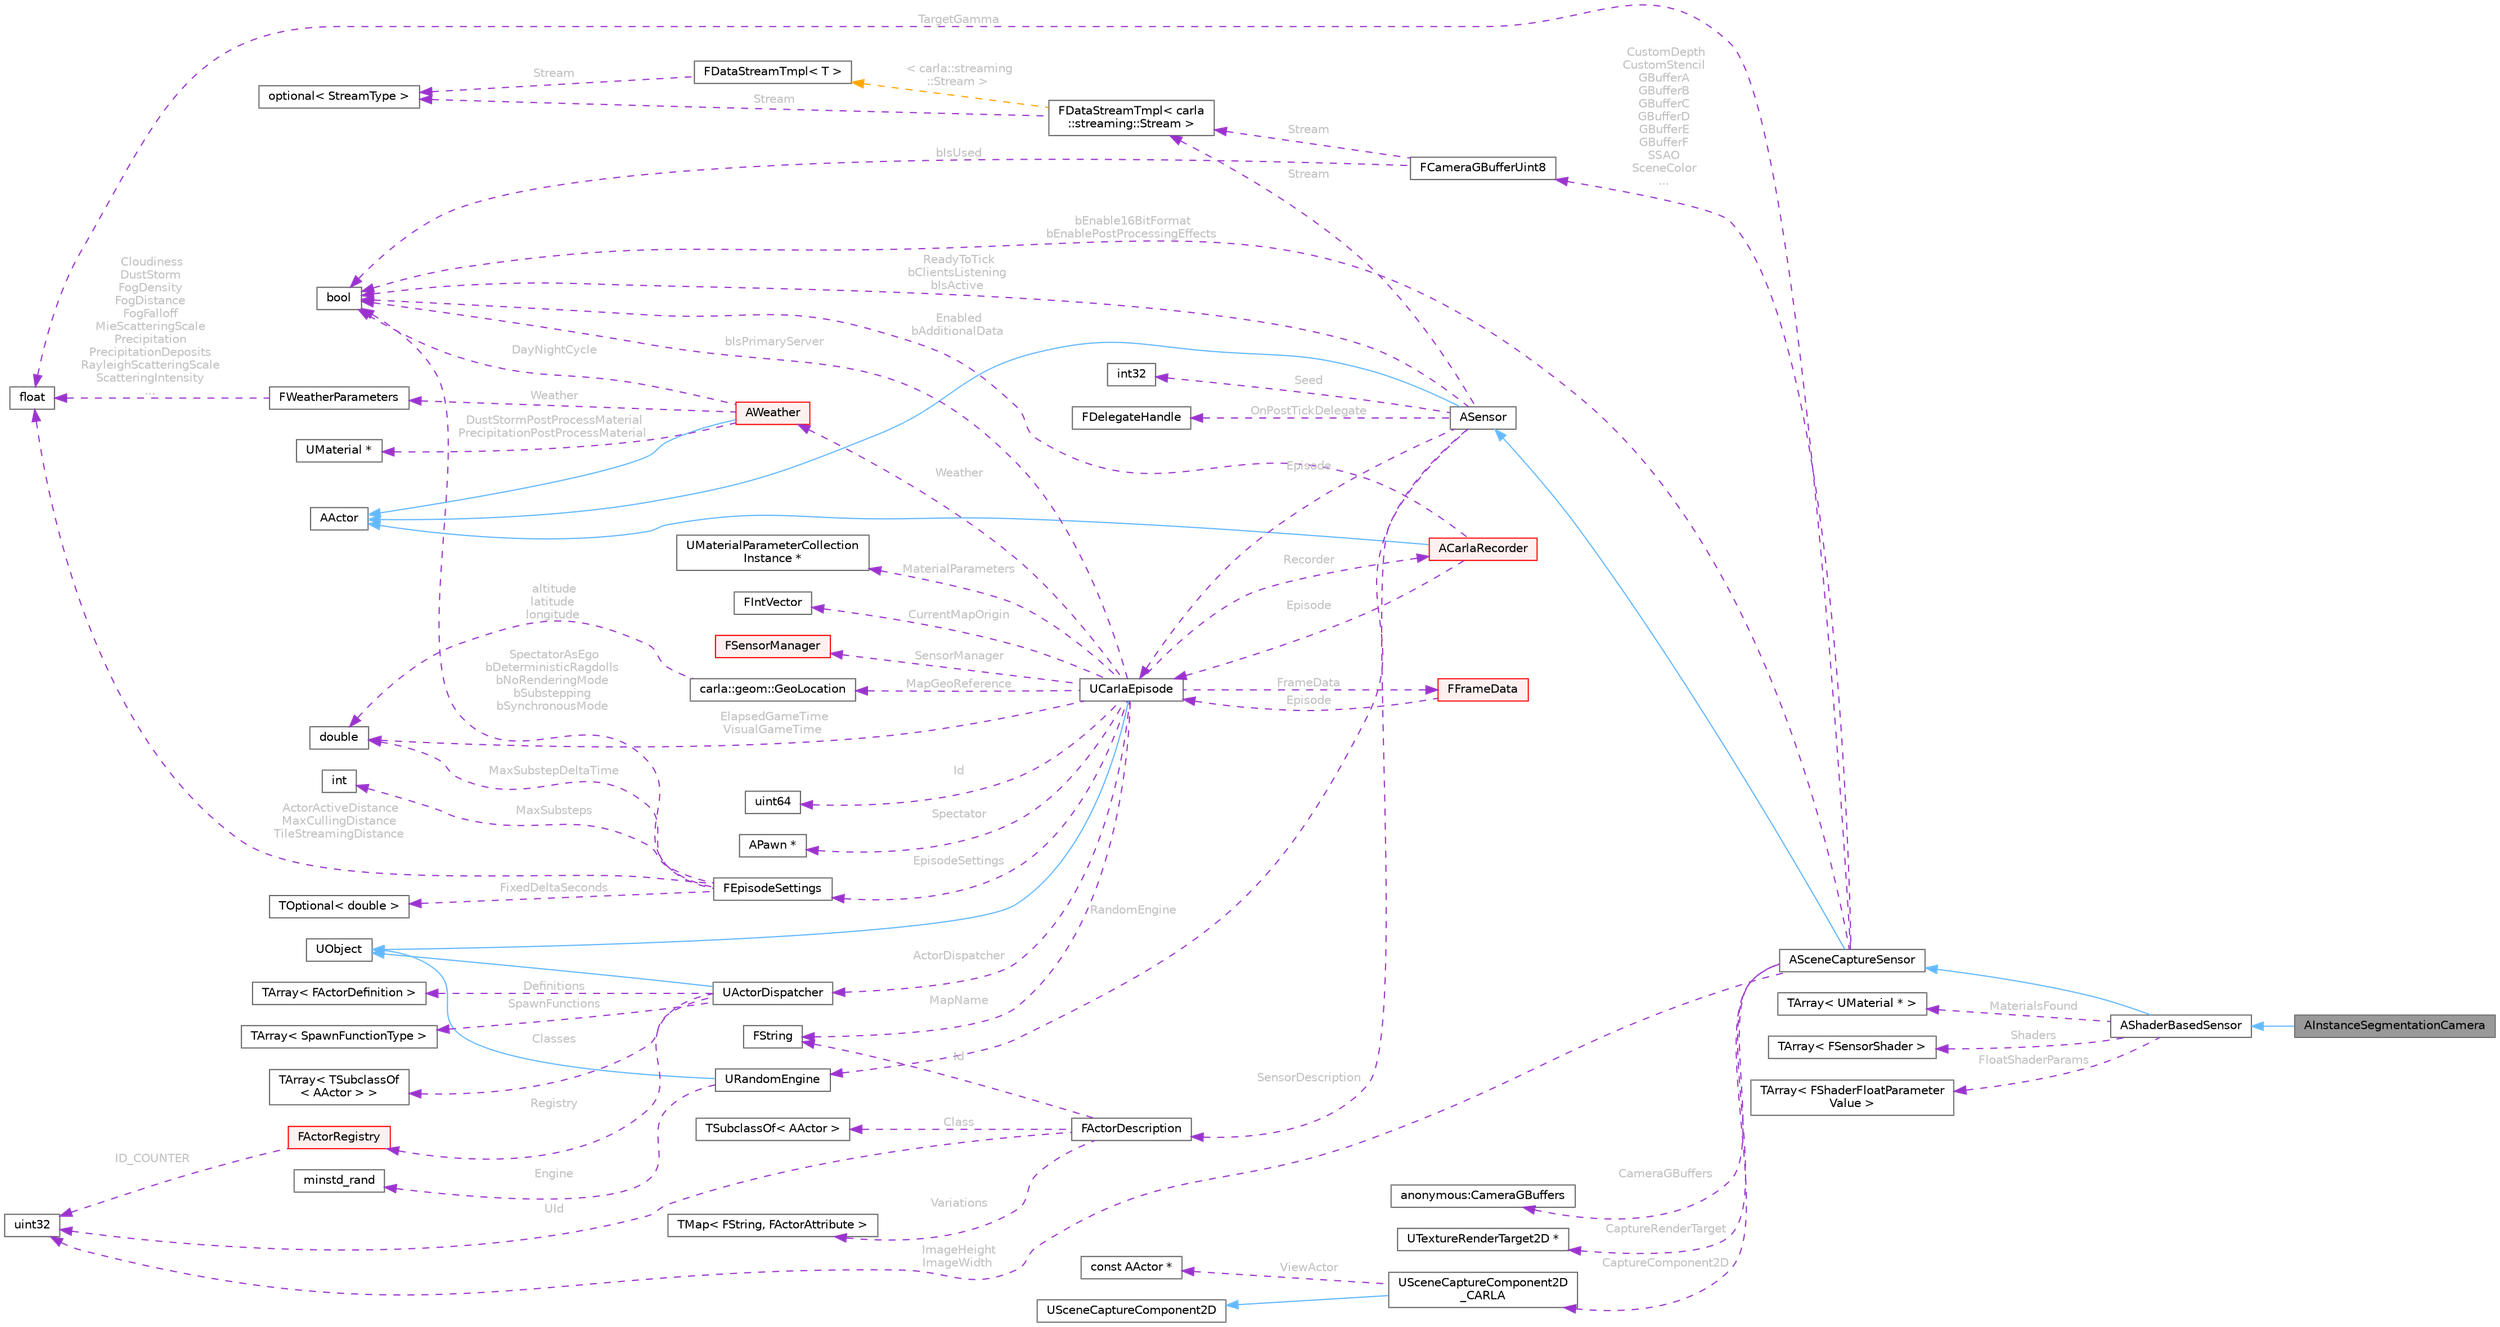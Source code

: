 digraph "AInstanceSegmentationCamera"
{
 // INTERACTIVE_SVG=YES
 // LATEX_PDF_SIZE
  bgcolor="transparent";
  edge [fontname=Helvetica,fontsize=10,labelfontname=Helvetica,labelfontsize=10];
  node [fontname=Helvetica,fontsize=10,shape=box,height=0.2,width=0.4];
  rankdir="LR";
  Node1 [id="Node000001",label="AInstanceSegmentationCamera",height=0.2,width=0.4,color="gray40", fillcolor="grey60", style="filled", fontcolor="black",tooltip="Sensor that produces \"Instance segmentation\" images."];
  Node2 -> Node1 [id="edge1_Node000001_Node000002",dir="back",color="steelblue1",style="solid",tooltip=" "];
  Node2 [id="Node000002",label="AShaderBasedSensor",height=0.2,width=0.4,color="gray40", fillcolor="white", style="filled",URL="$da/dd3/classAShaderBasedSensor.html",tooltip="A sensor that produces data by applying post-process materials (shaders) to a scene capture image."];
  Node3 -> Node2 [id="edge2_Node000002_Node000003",dir="back",color="steelblue1",style="solid",tooltip=" "];
  Node3 [id="Node000003",label="ASceneCaptureSensor",height=0.2,width=0.4,color="gray40", fillcolor="white", style="filled",URL="$d4/d60/classASceneCaptureSensor.html",tooltip="Base class for sensors using a USceneCaptureComponent2D for rendering the scene."];
  Node4 -> Node3 [id="edge3_Node000003_Node000004",dir="back",color="steelblue1",style="solid",tooltip=" "];
  Node4 [id="Node000004",label="ASensor",height=0.2,width=0.4,color="gray40", fillcolor="white", style="filled",URL="$d3/d01/classASensor.html",tooltip="Base class for sensors."];
  Node5 -> Node4 [id="edge4_Node000004_Node000005",dir="back",color="steelblue1",style="solid",tooltip=" "];
  Node5 [id="Node000005",label="AActor",height=0.2,width=0.4,color="gray40", fillcolor="white", style="filled",URL="$d1/da4/classAActor.html",tooltip=" "];
  Node6 -> Node4 [id="edge5_Node000004_Node000006",dir="back",color="darkorchid3",style="dashed",tooltip=" ",label=" Seed",fontcolor="grey" ];
  Node6 [id="Node000006",label="int32",height=0.2,width=0.4,color="gray40", fillcolor="white", style="filled",tooltip=" "];
  Node7 -> Node4 [id="edge6_Node000004_Node000007",dir="back",color="darkorchid3",style="dashed",tooltip=" ",label=" RandomEngine",fontcolor="grey" ];
  Node7 [id="Node000007",label="URandomEngine",height=0.2,width=0.4,color="gray40", fillcolor="white", style="filled",URL="$d2/d4b/classURandomEngine.html",tooltip=" "];
  Node8 -> Node7 [id="edge7_Node000007_Node000008",dir="back",color="steelblue1",style="solid",tooltip=" "];
  Node8 [id="Node000008",label="UObject",height=0.2,width=0.4,color="gray40", fillcolor="white", style="filled",URL="$df/def/classUObject.html",tooltip=" "];
  Node9 -> Node7 [id="edge8_Node000007_Node000009",dir="back",color="darkorchid3",style="dashed",tooltip=" ",label=" Engine",fontcolor="grey" ];
  Node9 [id="Node000009",label="minstd_rand",height=0.2,width=0.4,color="gray40", fillcolor="white", style="filled",tooltip=" "];
  Node10 -> Node4 [id="edge9_Node000004_Node000010",dir="back",color="darkorchid3",style="dashed",tooltip=" ",label=" ReadyToTick\nbClientsListening\nbIsActive",fontcolor="grey" ];
  Node10 [id="Node000010",label="bool",height=0.2,width=0.4,color="gray40", fillcolor="white", style="filled",tooltip=" "];
  Node11 -> Node4 [id="edge10_Node000004_Node000011",dir="back",color="darkorchid3",style="dashed",tooltip=" ",label=" Stream",fontcolor="grey" ];
  Node11 [id="Node000011",label="FDataStreamTmpl\< carla\l::streaming::Stream \>",height=0.2,width=0.4,color="gray40", fillcolor="white", style="filled",URL="$d4/d9c/classFDataStreamTmpl.html",tooltip=" "];
  Node12 -> Node11 [id="edge11_Node000011_Node000012",dir="back",color="darkorchid3",style="dashed",tooltip=" ",label=" Stream",fontcolor="grey" ];
  Node12 [id="Node000012",label="optional\< StreamType \>",height=0.2,width=0.4,color="gray40", fillcolor="white", style="filled",tooltip=" "];
  Node13 -> Node11 [id="edge12_Node000011_Node000013",dir="back",color="orange",style="dashed",tooltip=" ",label=" \< carla::streaming\l::Stream \>",fontcolor="grey" ];
  Node13 [id="Node000013",label="FDataStreamTmpl\< T \>",height=0.2,width=0.4,color="gray40", fillcolor="white", style="filled",URL="$d4/d9c/classFDataStreamTmpl.html",tooltip="A streaming channel for sending sensor data to clients."];
  Node12 -> Node13 [id="edge13_Node000013_Node000012",dir="back",color="darkorchid3",style="dashed",tooltip=" ",label=" Stream",fontcolor="grey" ];
  Node14 -> Node4 [id="edge14_Node000004_Node000014",dir="back",color="darkorchid3",style="dashed",tooltip=" ",label=" OnPostTickDelegate",fontcolor="grey" ];
  Node14 [id="Node000014",label="FDelegateHandle",height=0.2,width=0.4,color="gray40", fillcolor="white", style="filled",tooltip=" "];
  Node15 -> Node4 [id="edge15_Node000004_Node000015",dir="back",color="darkorchid3",style="dashed",tooltip=" ",label=" SensorDescription",fontcolor="grey" ];
  Node15 [id="Node000015",label="FActorDescription",height=0.2,width=0.4,color="gray40", fillcolor="white", style="filled",URL="$d0/df6/structFActorDescription.html",tooltip="A description of a Carla Actor with all its variation."];
  Node16 -> Node15 [id="edge16_Node000015_Node000016",dir="back",color="darkorchid3",style="dashed",tooltip=" ",label=" UId",fontcolor="grey" ];
  Node16 [id="Node000016",label="uint32",height=0.2,width=0.4,color="gray40", fillcolor="white", style="filled",tooltip=" "];
  Node17 -> Node15 [id="edge17_Node000015_Node000017",dir="back",color="darkorchid3",style="dashed",tooltip=" ",label=" Id",fontcolor="grey" ];
  Node17 [id="Node000017",label="FString",height=0.2,width=0.4,color="gray40", fillcolor="white", style="filled",tooltip=" "];
  Node18 -> Node15 [id="edge18_Node000015_Node000018",dir="back",color="darkorchid3",style="dashed",tooltip=" ",label=" Class",fontcolor="grey" ];
  Node18 [id="Node000018",label="TSubclassOf\< AActor \>",height=0.2,width=0.4,color="gray40", fillcolor="white", style="filled",tooltip=" "];
  Node19 -> Node15 [id="edge19_Node000015_Node000019",dir="back",color="darkorchid3",style="dashed",tooltip=" ",label=" Variations",fontcolor="grey" ];
  Node19 [id="Node000019",label="TMap\< FString, FActorAttribute \>",height=0.2,width=0.4,color="gray40", fillcolor="white", style="filled",tooltip=" "];
  Node20 -> Node4 [id="edge20_Node000004_Node000020",dir="back",color="darkorchid3",style="dashed",tooltip=" ",label=" Episode",fontcolor="grey" ];
  Node20 [id="Node000020",label="UCarlaEpisode",height=0.2,width=0.4,color="gray40", fillcolor="white", style="filled",URL="$dc/d84/classUCarlaEpisode.html",tooltip="A simulation episode."];
  Node8 -> Node20 [id="edge21_Node000020_Node000008",dir="back",color="steelblue1",style="solid",tooltip=" "];
  Node10 -> Node20 [id="edge22_Node000020_Node000010",dir="back",color="darkorchid3",style="dashed",tooltip=" ",label=" bIsPrimaryServer",fontcolor="grey" ];
  Node21 -> Node20 [id="edge23_Node000020_Node000021",dir="back",color="darkorchid3",style="dashed",tooltip=" ",label=" Id",fontcolor="grey" ];
  Node21 [id="Node000021",label="uint64",height=0.2,width=0.4,color="gray40", fillcolor="white", style="filled",tooltip=" "];
  Node22 -> Node20 [id="edge24_Node000020_Node000022",dir="back",color="darkorchid3",style="dashed",tooltip=" ",label=" ElapsedGameTime\nVisualGameTime",fontcolor="grey" ];
  Node22 [id="Node000022",label="double",height=0.2,width=0.4,color="gray40", fillcolor="white", style="filled",tooltip=" "];
  Node17 -> Node20 [id="edge25_Node000020_Node000017",dir="back",color="darkorchid3",style="dashed",tooltip=" ",label=" MapName",fontcolor="grey" ];
  Node23 -> Node20 [id="edge26_Node000020_Node000023",dir="back",color="darkorchid3",style="dashed",tooltip=" ",label=" EpisodeSettings",fontcolor="grey" ];
  Node23 [id="Node000023",label="FEpisodeSettings",height=0.2,width=0.4,color="gray40", fillcolor="white", style="filled",URL="$da/d6e/structFEpisodeSettings.html",tooltip=" "];
  Node10 -> Node23 [id="edge27_Node000023_Node000010",dir="back",color="darkorchid3",style="dashed",tooltip=" ",label=" SpectatorAsEgo\nbDeterministicRagdolls\nbNoRenderingMode\nbSubstepping\nbSynchronousMode",fontcolor="grey" ];
  Node24 -> Node23 [id="edge28_Node000023_Node000024",dir="back",color="darkorchid3",style="dashed",tooltip=" ",label=" FixedDeltaSeconds",fontcolor="grey" ];
  Node24 [id="Node000024",label="TOptional\< double \>",height=0.2,width=0.4,color="gray40", fillcolor="white", style="filled",tooltip=" "];
  Node22 -> Node23 [id="edge29_Node000023_Node000022",dir="back",color="darkorchid3",style="dashed",tooltip=" ",label=" MaxSubstepDeltaTime",fontcolor="grey" ];
  Node25 -> Node23 [id="edge30_Node000023_Node000025",dir="back",color="darkorchid3",style="dashed",tooltip=" ",label=" MaxSubsteps",fontcolor="grey" ];
  Node25 [id="Node000025",label="int",height=0.2,width=0.4,color="gray40", fillcolor="white", style="filled",tooltip=" "];
  Node26 -> Node23 [id="edge31_Node000023_Node000026",dir="back",color="darkorchid3",style="dashed",tooltip=" ",label=" ActorActiveDistance\nMaxCullingDistance\nTileStreamingDistance",fontcolor="grey" ];
  Node26 [id="Node000026",label="float",height=0.2,width=0.4,color="gray40", fillcolor="white", style="filled",tooltip=" "];
  Node27 -> Node20 [id="edge32_Node000020_Node000027",dir="back",color="darkorchid3",style="dashed",tooltip=" ",label=" ActorDispatcher",fontcolor="grey" ];
  Node27 [id="Node000027",label="UActorDispatcher",height=0.2,width=0.4,color="gray40", fillcolor="white", style="filled",URL="$d7/d90/classUActorDispatcher.html",tooltip="Object in charge of binding ActorDefinitions to spawn functions, as well as keeping the registry of a..."];
  Node8 -> Node27 [id="edge33_Node000027_Node000008",dir="back",color="steelblue1",style="solid",tooltip=" "];
  Node28 -> Node27 [id="edge34_Node000027_Node000028",dir="back",color="darkorchid3",style="dashed",tooltip=" ",label=" Definitions",fontcolor="grey" ];
  Node28 [id="Node000028",label="TArray\< FActorDefinition \>",height=0.2,width=0.4,color="gray40", fillcolor="white", style="filled",tooltip=" "];
  Node29 -> Node27 [id="edge35_Node000027_Node000029",dir="back",color="darkorchid3",style="dashed",tooltip=" ",label=" SpawnFunctions",fontcolor="grey" ];
  Node29 [id="Node000029",label="TArray\< SpawnFunctionType \>",height=0.2,width=0.4,color="gray40", fillcolor="white", style="filled",tooltip=" "];
  Node30 -> Node27 [id="edge36_Node000027_Node000030",dir="back",color="darkorchid3",style="dashed",tooltip=" ",label=" Classes",fontcolor="grey" ];
  Node30 [id="Node000030",label="TArray\< TSubclassOf\l\< AActor \> \>",height=0.2,width=0.4,color="gray40", fillcolor="white", style="filled",tooltip=" "];
  Node31 -> Node27 [id="edge37_Node000027_Node000031",dir="back",color="darkorchid3",style="dashed",tooltip=" ",label=" Registry",fontcolor="grey" ];
  Node31 [id="Node000031",label="FActorRegistry",height=0.2,width=0.4,color="red", fillcolor="#FFF0F0", style="filled",URL="$df/db5/classFActorRegistry.html",tooltip="A registry of all the Carla actors."];
  Node16 -> Node31 [id="edge38_Node000031_Node000016",dir="back",color="darkorchid3",style="dashed",tooltip=" ",label=" ID_COUNTER",fontcolor="grey" ];
  Node35 -> Node20 [id="edge39_Node000020_Node000035",dir="back",color="darkorchid3",style="dashed",tooltip=" ",label=" Spectator",fontcolor="grey" ];
  Node35 [id="Node000035",label="APawn *",height=0.2,width=0.4,color="gray40", fillcolor="white", style="filled",tooltip=" "];
  Node36 -> Node20 [id="edge40_Node000020_Node000036",dir="back",color="darkorchid3",style="dashed",tooltip=" ",label=" Weather",fontcolor="grey" ];
  Node36 [id="Node000036",label="AWeather",height=0.2,width=0.4,color="red", fillcolor="#FFF0F0", style="filled",URL="$de/d75/classAWeather.html",tooltip=" "];
  Node5 -> Node36 [id="edge41_Node000036_Node000005",dir="back",color="steelblue1",style="solid",tooltip=" "];
  Node37 -> Node36 [id="edge42_Node000036_Node000037",dir="back",color="darkorchid3",style="dashed",tooltip=" ",label=" Weather",fontcolor="grey" ];
  Node37 [id="Node000037",label="FWeatherParameters",height=0.2,width=0.4,color="gray40", fillcolor="white", style="filled",URL="$dd/d9b/structFWeatherParameters.html",tooltip=" "];
  Node26 -> Node37 [id="edge43_Node000037_Node000026",dir="back",color="darkorchid3",style="dashed",tooltip=" ",label=" Cloudiness\nDustStorm\nFogDensity\nFogDistance\nFogFalloff\nMieScatteringScale\nPrecipitation\nPrecipitationDeposits\nRayleighScatteringScale\nScatteringIntensity\n...",fontcolor="grey" ];
  Node38 -> Node36 [id="edge44_Node000036_Node000038",dir="back",color="darkorchid3",style="dashed",tooltip=" ",label=" DustStormPostProcessMaterial\nPrecipitationPostProcessMaterial",fontcolor="grey" ];
  Node38 [id="Node000038",label="UMaterial *",height=0.2,width=0.4,color="gray40", fillcolor="white", style="filled",tooltip=" "];
  Node10 -> Node36 [id="edge45_Node000036_Node000010",dir="back",color="darkorchid3",style="dashed",tooltip=" ",label=" DayNightCycle",fontcolor="grey" ];
  Node40 -> Node20 [id="edge46_Node000020_Node000040",dir="back",color="darkorchid3",style="dashed",tooltip=" ",label=" MaterialParameters",fontcolor="grey" ];
  Node40 [id="Node000040",label="UMaterialParameterCollection\lInstance *",height=0.2,width=0.4,color="gray40", fillcolor="white", style="filled",tooltip=" "];
  Node41 -> Node20 [id="edge47_Node000020_Node000041",dir="back",color="darkorchid3",style="dashed",tooltip=" ",label=" Recorder",fontcolor="grey" ];
  Node41 [id="Node000041",label="ACarlaRecorder",height=0.2,width=0.4,color="red", fillcolor="#FFF0F0", style="filled",URL="$dd/db9/classACarlaRecorder.html",tooltip="Recorder for the simulation"];
  Node5 -> Node41 [id="edge48_Node000041_Node000005",dir="back",color="steelblue1",style="solid",tooltip=" "];
  Node10 -> Node41 [id="edge49_Node000041_Node000010",dir="back",color="darkorchid3",style="dashed",tooltip=" ",label=" Enabled\nbAdditionalData",fontcolor="grey" ];
  Node20 -> Node41 [id="edge50_Node000041_Node000020",dir="back",color="darkorchid3",style="dashed",tooltip=" ",label=" Episode",fontcolor="grey" ];
  Node131 -> Node20 [id="edge51_Node000020_Node000131",dir="back",color="darkorchid3",style="dashed",tooltip=" ",label=" MapGeoReference",fontcolor="grey" ];
  Node131 [id="Node000131",label="carla::geom::GeoLocation",height=0.2,width=0.4,color="gray40", fillcolor="white", style="filled",URL="$d3/df4/classcarla_1_1geom_1_1GeoLocation.html",tooltip=" "];
  Node22 -> Node131 [id="edge52_Node000131_Node000022",dir="back",color="darkorchid3",style="dashed",tooltip=" ",label=" altitude\nlatitude\nlongitude",fontcolor="grey" ];
  Node132 -> Node20 [id="edge53_Node000020_Node000132",dir="back",color="darkorchid3",style="dashed",tooltip=" ",label=" CurrentMapOrigin",fontcolor="grey" ];
  Node132 [id="Node000132",label="FIntVector",height=0.2,width=0.4,color="gray40", fillcolor="white", style="filled",tooltip=" "];
  Node133 -> Node20 [id="edge54_Node000020_Node000133",dir="back",color="darkorchid3",style="dashed",tooltip=" ",label=" FrameData",fontcolor="grey" ];
  Node133 [id="Node000133",label="FFrameData",height=0.2,width=0.4,color="red", fillcolor="#FFF0F0", style="filled",URL="$de/db4/classFFrameData.html",tooltip=" "];
  Node20 -> Node133 [id="edge55_Node000133_Node000020",dir="back",color="darkorchid3",style="dashed",tooltip=" ",label=" Episode",fontcolor="grey" ];
  Node135 -> Node20 [id="edge56_Node000020_Node000135",dir="back",color="darkorchid3",style="dashed",tooltip=" ",label=" SensorManager",fontcolor="grey" ];
  Node135 [id="Node000135",label="FSensorManager",height=0.2,width=0.4,color="red", fillcolor="#FFF0F0", style="filled",URL="$d1/de4/classFSensorManager.html",tooltip=" "];
  Node137 -> Node3 [id="edge57_Node000003_Node000137",dir="back",color="darkorchid3",style="dashed",tooltip=" ",label=" CustomDepth\nCustomStencil\nGBufferA\nGBufferB\nGBufferC\nGBufferD\nGBufferE\nGBufferF\nSSAO\nSceneColor\n...",fontcolor="grey" ];
  Node137 [id="Node000137",label="FCameraGBufferUint8",height=0.2,width=0.4,color="gray40", fillcolor="white", style="filled",URL="$d3/df7/structFCameraGBufferUint8.html",tooltip=" "];
  Node10 -> Node137 [id="edge58_Node000137_Node000010",dir="back",color="darkorchid3",style="dashed",tooltip=" ",label=" bIsUsed",fontcolor="grey" ];
  Node11 -> Node137 [id="edge59_Node000137_Node000011",dir="back",color="darkorchid3",style="dashed",tooltip=" ",label=" Stream",fontcolor="grey" ];
  Node138 -> Node3 [id="edge60_Node000003_Node000138",dir="back",color="darkorchid3",style="dashed",tooltip=" ",label=" CameraGBuffers",fontcolor="grey" ];
  Node138 [id="Node000138",label="anonymous:CameraGBuffers",height=0.2,width=0.4,color="gray40", fillcolor="white", style="filled",tooltip=" "];
  Node139 -> Node3 [id="edge61_Node000003_Node000139",dir="back",color="darkorchid3",style="dashed",tooltip=" ",label=" CaptureRenderTarget",fontcolor="grey" ];
  Node139 [id="Node000139",label="UTextureRenderTarget2D *",height=0.2,width=0.4,color="gray40", fillcolor="white", style="filled",tooltip=" "];
  Node140 -> Node3 [id="edge62_Node000003_Node000140",dir="back",color="darkorchid3",style="dashed",tooltip=" ",label=" CaptureComponent2D",fontcolor="grey" ];
  Node140 [id="Node000140",label="USceneCaptureComponent2D\l_CARLA",height=0.2,width=0.4,color="gray40", fillcolor="white", style="filled",URL="$d6/d12/classUSceneCaptureComponent2D__CARLA.html",tooltip=" "];
  Node141 -> Node140 [id="edge63_Node000140_Node000141",dir="back",color="steelblue1",style="solid",tooltip=" "];
  Node141 [id="Node000141",label="USceneCaptureComponent2D",height=0.2,width=0.4,color="gray40", fillcolor="white", style="filled",URL="$d3/db8/classUSceneCaptureComponent2D.html",tooltip=" "];
  Node142 -> Node140 [id="edge64_Node000140_Node000142",dir="back",color="darkorchid3",style="dashed",tooltip=" ",label=" ViewActor",fontcolor="grey" ];
  Node142 [id="Node000142",label="const AActor *",height=0.2,width=0.4,color="gray40", fillcolor="white", style="filled",tooltip=" "];
  Node26 -> Node3 [id="edge65_Node000003_Node000026",dir="back",color="darkorchid3",style="dashed",tooltip=" ",label=" TargetGamma",fontcolor="grey" ];
  Node16 -> Node3 [id="edge66_Node000003_Node000016",dir="back",color="darkorchid3",style="dashed",tooltip=" ",label=" ImageHeight\nImageWidth",fontcolor="grey" ];
  Node10 -> Node3 [id="edge67_Node000003_Node000010",dir="back",color="darkorchid3",style="dashed",tooltip=" ",label=" bEnable16BitFormat\nbEnablePostProcessingEffects",fontcolor="grey" ];
  Node143 -> Node2 [id="edge68_Node000002_Node000143",dir="back",color="darkorchid3",style="dashed",tooltip=" ",label=" MaterialsFound",fontcolor="grey" ];
  Node143 [id="Node000143",label="TArray\< UMaterial * \>",height=0.2,width=0.4,color="gray40", fillcolor="white", style="filled",tooltip=" "];
  Node144 -> Node2 [id="edge69_Node000002_Node000144",dir="back",color="darkorchid3",style="dashed",tooltip=" ",label=" Shaders",fontcolor="grey" ];
  Node144 [id="Node000144",label="TArray\< FSensorShader \>",height=0.2,width=0.4,color="gray40", fillcolor="white", style="filled",tooltip=" "];
  Node145 -> Node2 [id="edge70_Node000002_Node000145",dir="back",color="darkorchid3",style="dashed",tooltip=" ",label=" FloatShaderParams",fontcolor="grey" ];
  Node145 [id="Node000145",label="TArray\< FShaderFloatParameter\lValue \>",height=0.2,width=0.4,color="gray40", fillcolor="white", style="filled",tooltip=" "];
}

